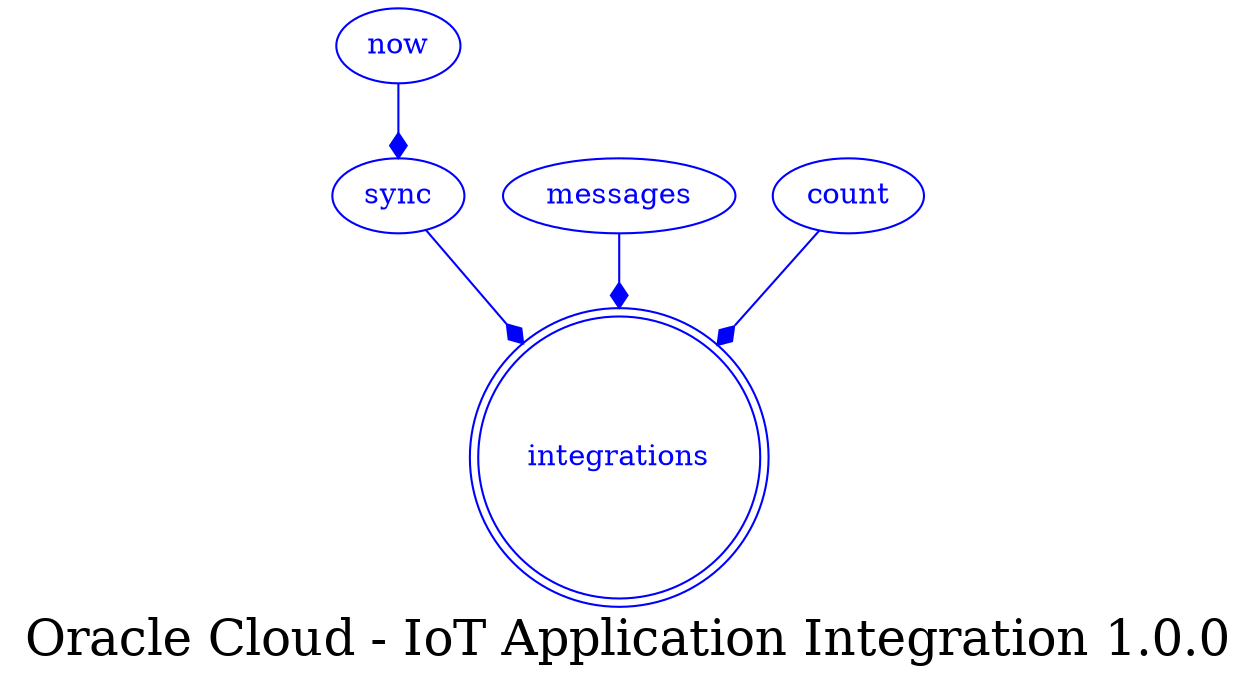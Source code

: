 digraph LexiconGraph {
graph[label="Oracle Cloud - IoT Application Integration 1.0.0", fontsize=24]
splines=true
"integrations" [color=blue, fontcolor=blue, shape=doublecircle]
"sync" -> "integrations" [color=blue, fontcolor=blue, arrowhead=diamond, arrowtail=none]
"sync" [color=blue, fontcolor=blue, shape=ellipse]
"now" -> "sync" [color=blue, fontcolor=blue, arrowhead=diamond, arrowtail=none]
"now" [color=blue, fontcolor=blue, shape=ellipse]
"messages" -> "integrations" [color=blue, fontcolor=blue, arrowhead=diamond, arrowtail=none]
"messages" [color=blue, fontcolor=blue, shape=ellipse]
"count" -> "integrations" [color=blue, fontcolor=blue, arrowhead=diamond, arrowtail=none]
"count" [color=blue, fontcolor=blue, shape=ellipse]
}
